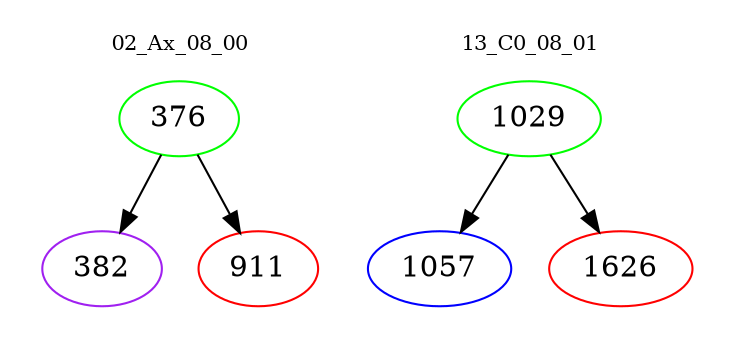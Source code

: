digraph{
subgraph cluster_0 {
color = white
label = "02_Ax_08_00";
fontsize=10;
T0_376 [label="376", color="green"]
T0_376 -> T0_382 [color="black"]
T0_382 [label="382", color="purple"]
T0_376 -> T0_911 [color="black"]
T0_911 [label="911", color="red"]
}
subgraph cluster_1 {
color = white
label = "13_C0_08_01";
fontsize=10;
T1_1029 [label="1029", color="green"]
T1_1029 -> T1_1057 [color="black"]
T1_1057 [label="1057", color="blue"]
T1_1029 -> T1_1626 [color="black"]
T1_1626 [label="1626", color="red"]
}
}

